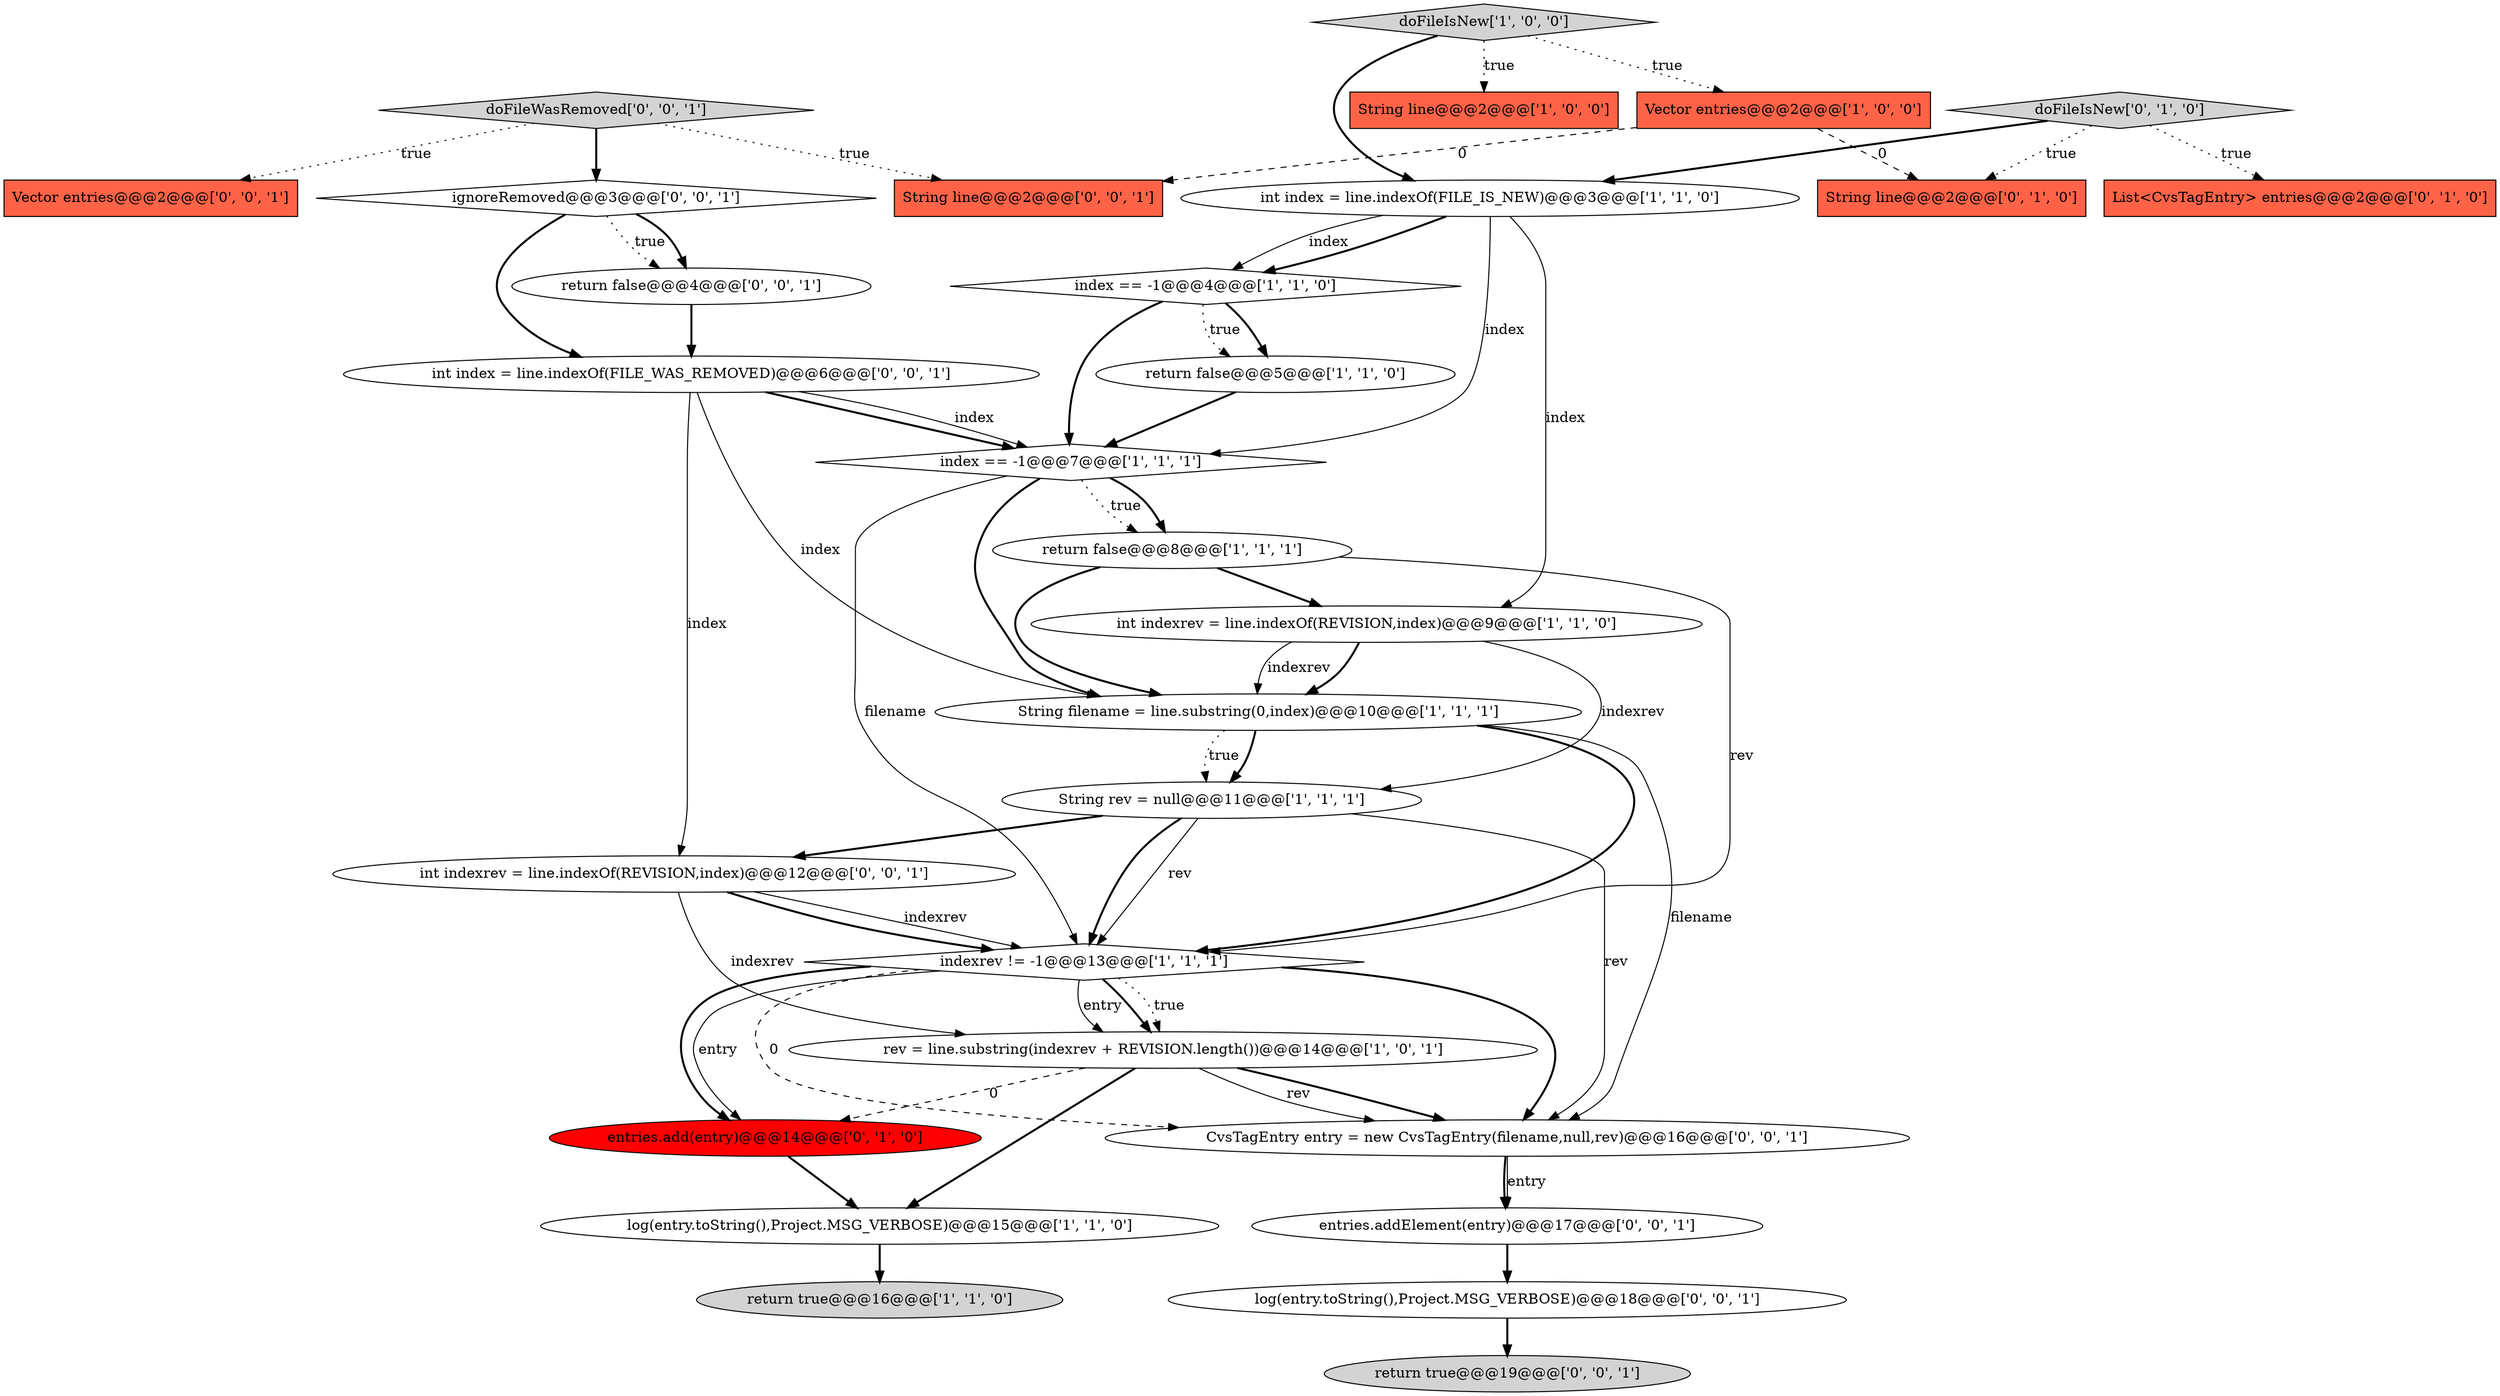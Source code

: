digraph {
17 [style = filled, label = "doFileIsNew['0', '1', '0']", fillcolor = lightgray, shape = diamond image = "AAA0AAABBB2BBB"];
21 [style = filled, label = "return true@@@19@@@['0', '0', '1']", fillcolor = lightgray, shape = ellipse image = "AAA0AAABBB3BBB"];
1 [style = filled, label = "String filename = line.substring(0,index)@@@10@@@['1', '1', '1']", fillcolor = white, shape = ellipse image = "AAA0AAABBB1BBB"];
26 [style = filled, label = "int index = line.indexOf(FILE_WAS_REMOVED)@@@6@@@['0', '0', '1']", fillcolor = white, shape = ellipse image = "AAA0AAABBB3BBB"];
28 [style = filled, label = "Vector entries@@@2@@@['0', '0', '1']", fillcolor = tomato, shape = box image = "AAA0AAABBB3BBB"];
22 [style = filled, label = "log(entry.toString(),Project.MSG_VERBOSE)@@@18@@@['0', '0', '1']", fillcolor = white, shape = ellipse image = "AAA0AAABBB3BBB"];
0 [style = filled, label = "String line@@@2@@@['1', '0', '0']", fillcolor = tomato, shape = box image = "AAA0AAABBB1BBB"];
27 [style = filled, label = "ignoreRemoved@@@3@@@['0', '0', '1']", fillcolor = white, shape = diamond image = "AAA0AAABBB3BBB"];
8 [style = filled, label = "String rev = null@@@11@@@['1', '1', '1']", fillcolor = white, shape = ellipse image = "AAA0AAABBB1BBB"];
6 [style = filled, label = "index == -1@@@4@@@['1', '1', '0']", fillcolor = white, shape = diamond image = "AAA0AAABBB1BBB"];
18 [style = filled, label = "entries.add(entry)@@@14@@@['0', '1', '0']", fillcolor = red, shape = ellipse image = "AAA1AAABBB2BBB"];
10 [style = filled, label = "return false@@@8@@@['1', '1', '1']", fillcolor = white, shape = ellipse image = "AAA0AAABBB1BBB"];
24 [style = filled, label = "CvsTagEntry entry = new CvsTagEntry(filename,null,rev)@@@16@@@['0', '0', '1']", fillcolor = white, shape = ellipse image = "AAA0AAABBB3BBB"];
12 [style = filled, label = "int index = line.indexOf(FILE_IS_NEW)@@@3@@@['1', '1', '0']", fillcolor = white, shape = ellipse image = "AAA0AAABBB1BBB"];
4 [style = filled, label = "rev = line.substring(indexrev + REVISION.length())@@@14@@@['1', '0', '1']", fillcolor = white, shape = ellipse image = "AAA0AAABBB1BBB"];
7 [style = filled, label = "indexrev != -1@@@13@@@['1', '1', '1']", fillcolor = white, shape = diamond image = "AAA0AAABBB1BBB"];
29 [style = filled, label = "String line@@@2@@@['0', '0', '1']", fillcolor = tomato, shape = box image = "AAA0AAABBB3BBB"];
25 [style = filled, label = "return false@@@4@@@['0', '0', '1']", fillcolor = white, shape = ellipse image = "AAA0AAABBB3BBB"];
19 [style = filled, label = "int indexrev = line.indexOf(REVISION,index)@@@12@@@['0', '0', '1']", fillcolor = white, shape = ellipse image = "AAA0AAABBB3BBB"];
13 [style = filled, label = "log(entry.toString(),Project.MSG_VERBOSE)@@@15@@@['1', '1', '0']", fillcolor = white, shape = ellipse image = "AAA0AAABBB1BBB"];
23 [style = filled, label = "doFileWasRemoved['0', '0', '1']", fillcolor = lightgray, shape = diamond image = "AAA0AAABBB3BBB"];
5 [style = filled, label = "return true@@@16@@@['1', '1', '0']", fillcolor = lightgray, shape = ellipse image = "AAA0AAABBB1BBB"];
15 [style = filled, label = "List<CvsTagEntry> entries@@@2@@@['0', '1', '0']", fillcolor = tomato, shape = box image = "AAA0AAABBB2BBB"];
14 [style = filled, label = "Vector entries@@@2@@@['1', '0', '0']", fillcolor = tomato, shape = box image = "AAA1AAABBB1BBB"];
11 [style = filled, label = "int indexrev = line.indexOf(REVISION,index)@@@9@@@['1', '1', '0']", fillcolor = white, shape = ellipse image = "AAA0AAABBB1BBB"];
20 [style = filled, label = "entries.addElement(entry)@@@17@@@['0', '0', '1']", fillcolor = white, shape = ellipse image = "AAA0AAABBB3BBB"];
3 [style = filled, label = "index == -1@@@7@@@['1', '1', '1']", fillcolor = white, shape = diamond image = "AAA0AAABBB1BBB"];
16 [style = filled, label = "String line@@@2@@@['0', '1', '0']", fillcolor = tomato, shape = box image = "AAA1AAABBB2BBB"];
9 [style = filled, label = "doFileIsNew['1', '0', '0']", fillcolor = lightgray, shape = diamond image = "AAA0AAABBB1BBB"];
2 [style = filled, label = "return false@@@5@@@['1', '1', '0']", fillcolor = white, shape = ellipse image = "AAA0AAABBB1BBB"];
26->19 [style = solid, label="index"];
7->18 [style = solid, label="entry"];
6->3 [style = bold, label=""];
8->24 [style = solid, label="rev"];
4->18 [style = dashed, label="0"];
9->0 [style = dotted, label="true"];
3->7 [style = solid, label="filename"];
1->24 [style = solid, label="filename"];
1->8 [style = bold, label=""];
24->20 [style = solid, label="entry"];
4->24 [style = bold, label=""];
19->4 [style = solid, label="indexrev"];
3->1 [style = bold, label=""];
23->27 [style = bold, label=""];
27->25 [style = dotted, label="true"];
8->7 [style = solid, label="rev"];
11->1 [style = bold, label=""];
8->19 [style = bold, label=""];
26->3 [style = bold, label=""];
4->24 [style = solid, label="rev"];
2->3 [style = bold, label=""];
23->28 [style = dotted, label="true"];
4->13 [style = bold, label=""];
3->10 [style = dotted, label="true"];
22->21 [style = bold, label=""];
26->1 [style = solid, label="index"];
7->4 [style = solid, label="entry"];
7->4 [style = bold, label=""];
12->11 [style = solid, label="index"];
12->6 [style = solid, label="index"];
12->6 [style = bold, label=""];
1->7 [style = bold, label=""];
9->14 [style = dotted, label="true"];
8->7 [style = bold, label=""];
20->22 [style = bold, label=""];
6->2 [style = bold, label=""];
24->20 [style = bold, label=""];
17->16 [style = dotted, label="true"];
3->10 [style = bold, label=""];
7->24 [style = bold, label=""];
26->3 [style = solid, label="index"];
17->12 [style = bold, label=""];
19->7 [style = solid, label="indexrev"];
6->2 [style = dotted, label="true"];
27->26 [style = bold, label=""];
17->15 [style = dotted, label="true"];
7->24 [style = dashed, label="0"];
25->26 [style = bold, label=""];
7->4 [style = dotted, label="true"];
1->8 [style = dotted, label="true"];
18->13 [style = bold, label=""];
13->5 [style = bold, label=""];
11->8 [style = solid, label="indexrev"];
7->18 [style = bold, label=""];
10->7 [style = solid, label="rev"];
9->12 [style = bold, label=""];
12->3 [style = solid, label="index"];
14->16 [style = dashed, label="0"];
23->29 [style = dotted, label="true"];
10->1 [style = bold, label=""];
14->29 [style = dashed, label="0"];
11->1 [style = solid, label="indexrev"];
19->7 [style = bold, label=""];
27->25 [style = bold, label=""];
10->11 [style = bold, label=""];
}

